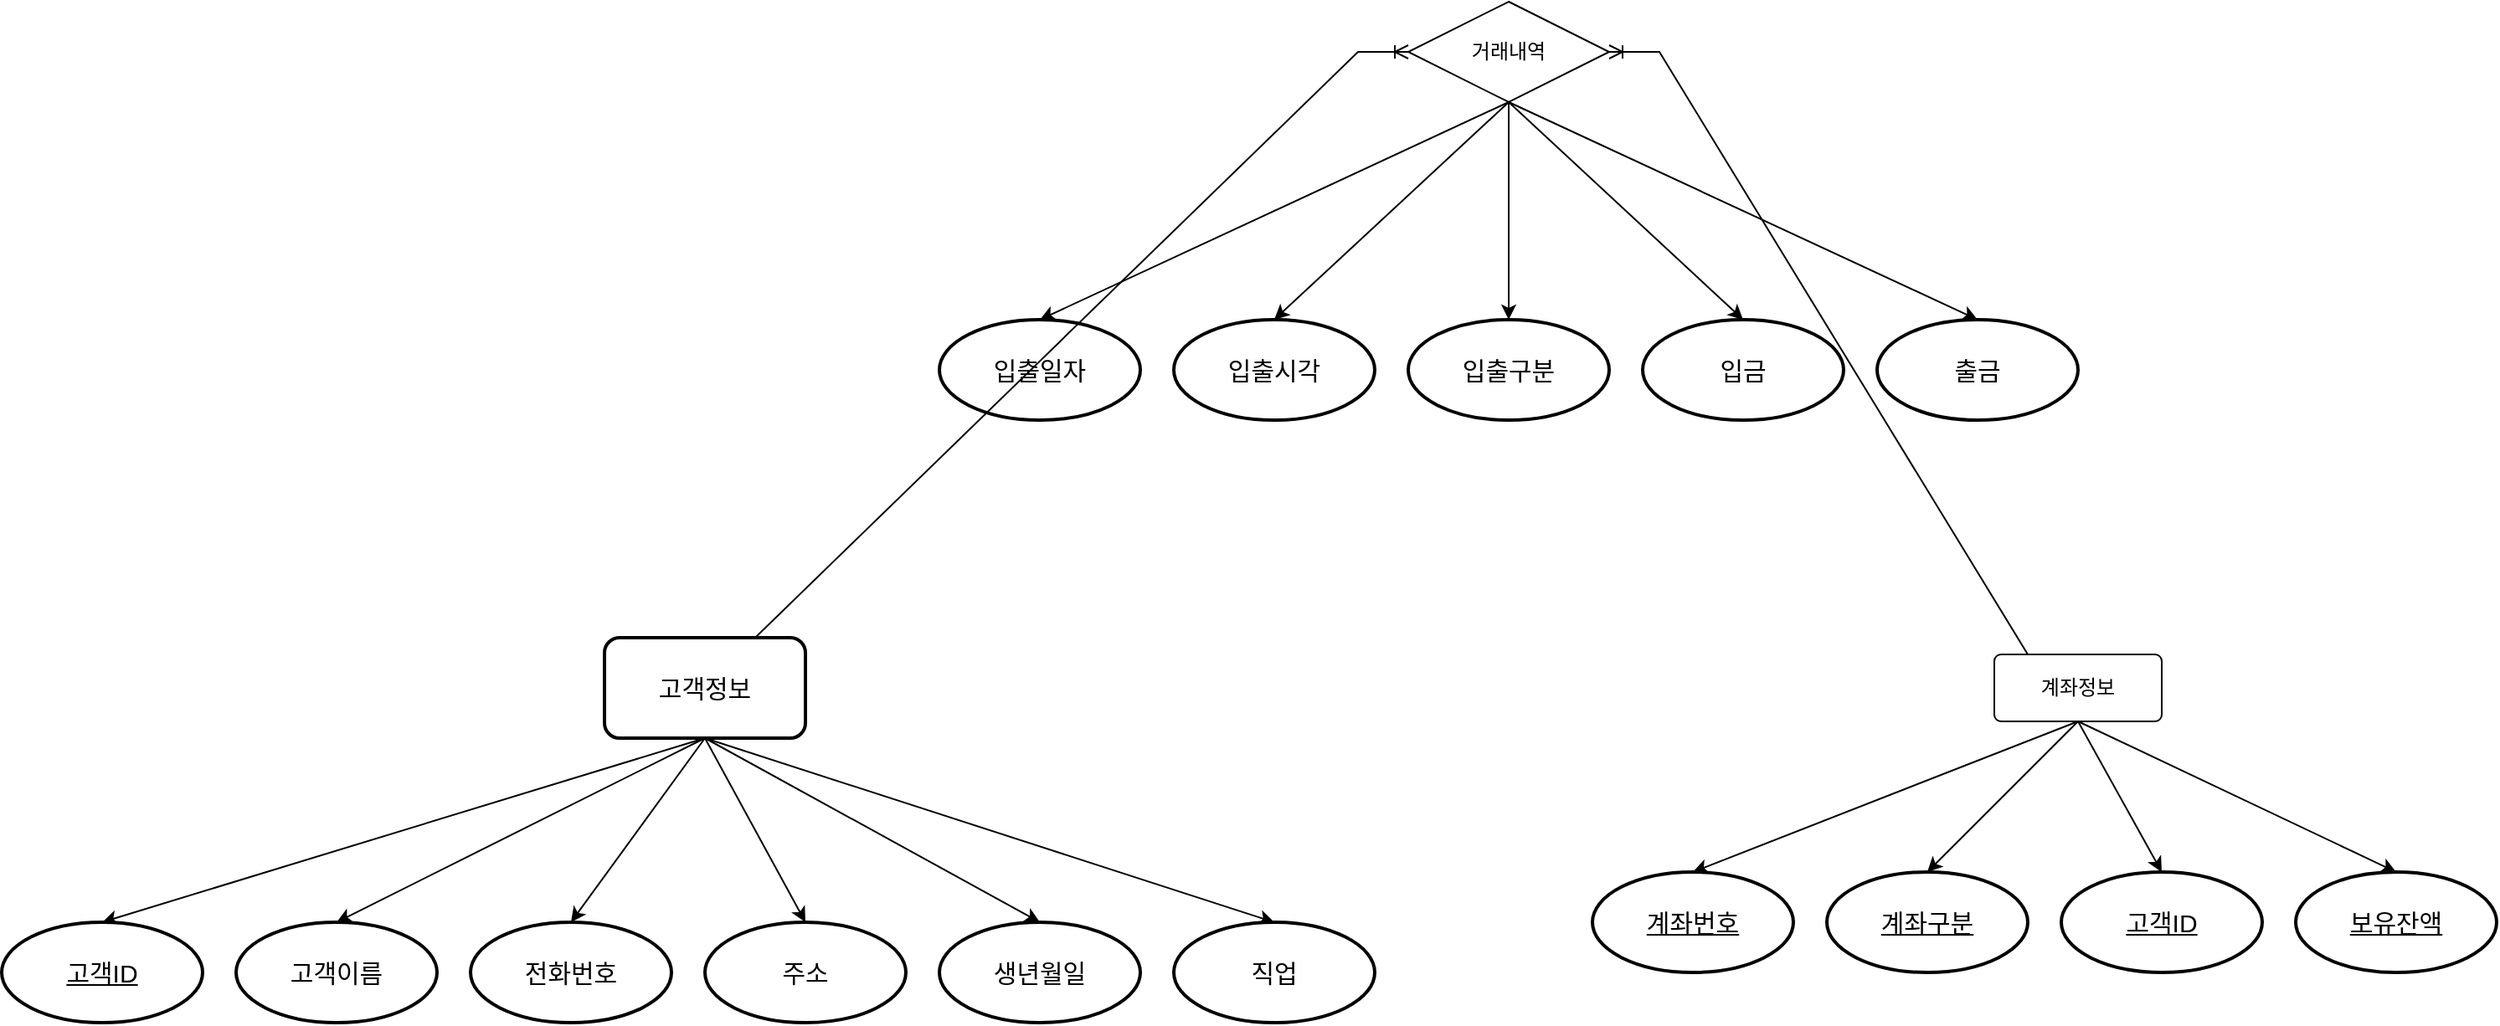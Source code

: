 <mxfile version="21.3.2" type="device">
  <diagram name="페이지-1" id="mg6GiFDDX-MGdzcQbjqu">
    <mxGraphModel dx="1584" dy="1492" grid="1" gridSize="10" guides="1" tooltips="1" connect="1" arrows="1" fold="1" page="1" pageScale="1" pageWidth="4681" pageHeight="3300" math="0" shadow="0">
      <root>
        <mxCell id="0" />
        <mxCell id="1" parent="0" />
        <mxCell id="Ig3D1qV6tiJ_f8_kMlCa-8" style="rounded=0;orthogonalLoop=1;jettySize=auto;html=1;entryX=0.5;entryY=0;entryDx=0;entryDy=0;exitX=0.5;exitY=1;exitDx=0;exitDy=0;" parent="1" source="Ig3D1qV6tiJ_f8_kMlCa-1" target="Ig3D1qV6tiJ_f8_kMlCa-3" edge="1">
          <mxGeometry relative="1" as="geometry" />
        </mxCell>
        <mxCell id="Ig3D1qV6tiJ_f8_kMlCa-9" style="rounded=0;orthogonalLoop=1;jettySize=auto;html=1;entryX=0.5;entryY=0;entryDx=0;entryDy=0;exitX=0.5;exitY=1;exitDx=0;exitDy=0;" parent="1" source="Ig3D1qV6tiJ_f8_kMlCa-1" target="Ig3D1qV6tiJ_f8_kMlCa-2" edge="1">
          <mxGeometry relative="1" as="geometry" />
        </mxCell>
        <mxCell id="Ig3D1qV6tiJ_f8_kMlCa-10" style="rounded=0;orthogonalLoop=1;jettySize=auto;html=1;entryX=0.5;entryY=0;entryDx=0;entryDy=0;exitX=0.5;exitY=1;exitDx=0;exitDy=0;" parent="1" source="Ig3D1qV6tiJ_f8_kMlCa-1" target="Ig3D1qV6tiJ_f8_kMlCa-4" edge="1">
          <mxGeometry relative="1" as="geometry" />
        </mxCell>
        <mxCell id="Ig3D1qV6tiJ_f8_kMlCa-11" style="rounded=0;orthogonalLoop=1;jettySize=auto;html=1;entryX=0.5;entryY=0;entryDx=0;entryDy=0;exitX=0.5;exitY=1;exitDx=0;exitDy=0;" parent="1" source="Ig3D1qV6tiJ_f8_kMlCa-1" target="Ig3D1qV6tiJ_f8_kMlCa-5" edge="1">
          <mxGeometry relative="1" as="geometry" />
        </mxCell>
        <mxCell id="Ig3D1qV6tiJ_f8_kMlCa-12" style="rounded=0;orthogonalLoop=1;jettySize=auto;html=1;entryX=0.5;entryY=0;entryDx=0;entryDy=0;exitX=0.5;exitY=1;exitDx=0;exitDy=0;" parent="1" source="Ig3D1qV6tiJ_f8_kMlCa-1" target="Ig3D1qV6tiJ_f8_kMlCa-6" edge="1">
          <mxGeometry relative="1" as="geometry" />
        </mxCell>
        <mxCell id="Ig3D1qV6tiJ_f8_kMlCa-13" style="rounded=0;orthogonalLoop=1;jettySize=auto;html=1;entryX=0.5;entryY=0;entryDx=0;entryDy=0;exitX=0.5;exitY=1;exitDx=0;exitDy=0;" parent="1" source="Ig3D1qV6tiJ_f8_kMlCa-1" target="Ig3D1qV6tiJ_f8_kMlCa-7" edge="1">
          <mxGeometry relative="1" as="geometry" />
        </mxCell>
        <mxCell id="Ig3D1qV6tiJ_f8_kMlCa-1" value="&lt;font style=&quot;font-size: 15px;&quot;&gt;고객정보&lt;/font&gt;" style="rounded=1;whiteSpace=wrap;html=1;strokeWidth=2;" parent="1" vertex="1">
          <mxGeometry x="370" y="470" width="120" height="60" as="geometry" />
        </mxCell>
        <mxCell id="Ig3D1qV6tiJ_f8_kMlCa-2" value="&lt;font style=&quot;font-size: 15px;&quot;&gt;고객이름&lt;/font&gt;" style="ellipse;whiteSpace=wrap;html=1;strokeWidth=2;" parent="1" vertex="1">
          <mxGeometry x="150" y="640" width="120" height="60" as="geometry" />
        </mxCell>
        <mxCell id="Ig3D1qV6tiJ_f8_kMlCa-3" value="&lt;u&gt;&lt;font style=&quot;font-size: 15px;&quot;&gt;고객ID&lt;/font&gt;&lt;/u&gt;" style="ellipse;whiteSpace=wrap;html=1;strokeWidth=2;" parent="1" vertex="1">
          <mxGeometry x="10" y="640" width="120" height="60" as="geometry" />
        </mxCell>
        <mxCell id="Ig3D1qV6tiJ_f8_kMlCa-4" value="&lt;font style=&quot;font-size: 15px;&quot;&gt;전화번호&lt;br&gt;&lt;/font&gt;" style="ellipse;whiteSpace=wrap;html=1;strokeWidth=2;" parent="1" vertex="1">
          <mxGeometry x="290" y="640" width="120" height="60" as="geometry" />
        </mxCell>
        <mxCell id="Ig3D1qV6tiJ_f8_kMlCa-5" value="&lt;font style=&quot;font-size: 15px;&quot;&gt;주소&lt;br&gt;&lt;/font&gt;" style="ellipse;whiteSpace=wrap;html=1;strokeWidth=2;" parent="1" vertex="1">
          <mxGeometry x="430" y="640" width="120" height="60" as="geometry" />
        </mxCell>
        <mxCell id="Ig3D1qV6tiJ_f8_kMlCa-6" value="&lt;font style=&quot;font-size: 15px;&quot;&gt;생년월일&lt;/font&gt;" style="ellipse;whiteSpace=wrap;html=1;strokeWidth=2;" parent="1" vertex="1">
          <mxGeometry x="570" y="640" width="120" height="60" as="geometry" />
        </mxCell>
        <mxCell id="Ig3D1qV6tiJ_f8_kMlCa-7" value="&lt;font style=&quot;font-size: 15px;&quot;&gt;직업&lt;br&gt;&lt;/font&gt;" style="ellipse;whiteSpace=wrap;html=1;strokeWidth=2;" parent="1" vertex="1">
          <mxGeometry x="710" y="640" width="120" height="60" as="geometry" />
        </mxCell>
        <mxCell id="Ig3D1qV6tiJ_f8_kMlCa-15" value="&lt;u&gt;&lt;font style=&quot;font-size: 15px;&quot;&gt;계좌번호&lt;br&gt;&lt;/font&gt;&lt;/u&gt;" style="ellipse;whiteSpace=wrap;html=1;strokeWidth=2;" parent="1" vertex="1">
          <mxGeometry x="960" y="610" width="120" height="60" as="geometry" />
        </mxCell>
        <mxCell id="Ig3D1qV6tiJ_f8_kMlCa-16" value="&lt;font style=&quot;font-size: 15px;&quot;&gt;입출일자&lt;/font&gt;" style="ellipse;whiteSpace=wrap;html=1;strokeWidth=2;" parent="1" vertex="1">
          <mxGeometry x="570" y="280" width="120" height="60" as="geometry" />
        </mxCell>
        <mxCell id="Ig3D1qV6tiJ_f8_kMlCa-17" value="&lt;font style=&quot;font-size: 15px;&quot;&gt;입출시각&lt;/font&gt;" style="ellipse;whiteSpace=wrap;html=1;strokeWidth=2;" parent="1" vertex="1">
          <mxGeometry x="710" y="280" width="120" height="60" as="geometry" />
        </mxCell>
        <mxCell id="Ig3D1qV6tiJ_f8_kMlCa-18" value="&lt;font style=&quot;font-size: 15px;&quot;&gt;입금&lt;/font&gt;" style="ellipse;whiteSpace=wrap;html=1;strokeWidth=2;" parent="1" vertex="1">
          <mxGeometry x="990" y="280" width="120" height="60" as="geometry" />
        </mxCell>
        <mxCell id="Ig3D1qV6tiJ_f8_kMlCa-19" value="&lt;span style=&quot;font-size: 15px;&quot;&gt;입출구분&lt;/span&gt;" style="ellipse;whiteSpace=wrap;html=1;strokeWidth=2;" parent="1" vertex="1">
          <mxGeometry x="850" y="280" width="120" height="60" as="geometry" />
        </mxCell>
        <mxCell id="Ig3D1qV6tiJ_f8_kMlCa-20" value="&lt;font style=&quot;font-size: 15px;&quot;&gt;출금&lt;br&gt;&lt;/font&gt;" style="ellipse;whiteSpace=wrap;html=1;strokeWidth=2;" parent="1" vertex="1">
          <mxGeometry x="1130" y="280" width="120" height="60" as="geometry" />
        </mxCell>
        <mxCell id="Ig3D1qV6tiJ_f8_kMlCa-21" style="rounded=0;orthogonalLoop=1;jettySize=auto;html=1;entryX=0.5;entryY=0;entryDx=0;entryDy=0;exitX=0.5;exitY=1;exitDx=0;exitDy=0;" parent="1" source="hK0lhjyO3-UZCfzhzZS_-3" target="Ig3D1qV6tiJ_f8_kMlCa-15" edge="1">
          <mxGeometry relative="1" as="geometry">
            <mxPoint x="1250" y="520" as="sourcePoint" />
            <mxPoint x="880" y="560" as="targetPoint" />
          </mxGeometry>
        </mxCell>
        <mxCell id="Ig3D1qV6tiJ_f8_kMlCa-23" style="rounded=0;orthogonalLoop=1;jettySize=auto;html=1;entryX=0.5;entryY=0;entryDx=0;entryDy=0;exitX=0.5;exitY=1;exitDx=0;exitDy=0;" parent="1" source="hK0lhjyO3-UZCfzhzZS_-1" target="Ig3D1qV6tiJ_f8_kMlCa-16" edge="1">
          <mxGeometry relative="1" as="geometry">
            <mxPoint x="850" y="190" as="sourcePoint" />
            <mxPoint x="500" y="290" as="targetPoint" />
          </mxGeometry>
        </mxCell>
        <mxCell id="Ig3D1qV6tiJ_f8_kMlCa-24" style="rounded=0;orthogonalLoop=1;jettySize=auto;html=1;entryX=0.5;entryY=0;entryDx=0;entryDy=0;exitX=0.5;exitY=1;exitDx=0;exitDy=0;" parent="1" source="hK0lhjyO3-UZCfzhzZS_-1" target="Ig3D1qV6tiJ_f8_kMlCa-19" edge="1">
          <mxGeometry relative="1" as="geometry">
            <mxPoint x="850" y="190" as="sourcePoint" />
            <mxPoint x="450" y="190" as="targetPoint" />
          </mxGeometry>
        </mxCell>
        <mxCell id="Ig3D1qV6tiJ_f8_kMlCa-25" style="rounded=0;orthogonalLoop=1;jettySize=auto;html=1;entryX=0.5;entryY=0;entryDx=0;entryDy=0;exitX=0.5;exitY=1;exitDx=0;exitDy=0;" parent="1" source="hK0lhjyO3-UZCfzhzZS_-1" target="Ig3D1qV6tiJ_f8_kMlCa-17" edge="1">
          <mxGeometry relative="1" as="geometry">
            <mxPoint x="850" y="190" as="sourcePoint" />
            <mxPoint x="610" y="520" as="targetPoint" />
          </mxGeometry>
        </mxCell>
        <mxCell id="Ig3D1qV6tiJ_f8_kMlCa-26" style="rounded=0;orthogonalLoop=1;jettySize=auto;html=1;entryX=0.5;entryY=0;entryDx=0;entryDy=0;exitX=0.5;exitY=1;exitDx=0;exitDy=0;" parent="1" source="hK0lhjyO3-UZCfzhzZS_-1" target="Ig3D1qV6tiJ_f8_kMlCa-20" edge="1">
          <mxGeometry relative="1" as="geometry">
            <mxPoint x="850" y="190" as="sourcePoint" />
            <mxPoint x="530" y="320" as="targetPoint" />
          </mxGeometry>
        </mxCell>
        <mxCell id="Ig3D1qV6tiJ_f8_kMlCa-27" style="rounded=0;orthogonalLoop=1;jettySize=auto;html=1;entryX=0.5;entryY=0;entryDx=0;entryDy=0;exitX=0.5;exitY=1;exitDx=0;exitDy=0;" parent="1" source="hK0lhjyO3-UZCfzhzZS_-1" target="Ig3D1qV6tiJ_f8_kMlCa-18" edge="1">
          <mxGeometry relative="1" as="geometry">
            <mxPoint x="850" y="190" as="sourcePoint" />
            <mxPoint x="920" y="290" as="targetPoint" />
          </mxGeometry>
        </mxCell>
        <mxCell id="hK0lhjyO3-UZCfzhzZS_-1" value="거래내역" style="shape=rhombus;perimeter=rhombusPerimeter;whiteSpace=wrap;html=1;align=center;" vertex="1" parent="1">
          <mxGeometry x="850" y="90" width="120" height="60" as="geometry" />
        </mxCell>
        <mxCell id="hK0lhjyO3-UZCfzhzZS_-3" value="계좌정보" style="rounded=1;arcSize=10;whiteSpace=wrap;html=1;align=center;" vertex="1" parent="1">
          <mxGeometry x="1200" y="480" width="100" height="40" as="geometry" />
        </mxCell>
        <mxCell id="hK0lhjyO3-UZCfzhzZS_-4" value="" style="edgeStyle=entityRelationEdgeStyle;fontSize=12;html=1;endArrow=ERoneToMany;rounded=0;entryX=0;entryY=0.5;entryDx=0;entryDy=0;exitX=0.5;exitY=0;exitDx=0;exitDy=0;" edge="1" parent="1" source="Ig3D1qV6tiJ_f8_kMlCa-1" target="hK0lhjyO3-UZCfzhzZS_-1">
          <mxGeometry width="100" height="100" relative="1" as="geometry">
            <mxPoint x="810" y="870" as="sourcePoint" />
            <mxPoint x="910" y="770" as="targetPoint" />
          </mxGeometry>
        </mxCell>
        <mxCell id="hK0lhjyO3-UZCfzhzZS_-5" value="" style="edgeStyle=entityRelationEdgeStyle;fontSize=12;html=1;endArrow=ERoneToMany;rounded=0;entryX=1;entryY=0.5;entryDx=0;entryDy=0;exitX=0.5;exitY=0;exitDx=0;exitDy=0;" edge="1" parent="1" source="hK0lhjyO3-UZCfzhzZS_-3" target="hK0lhjyO3-UZCfzhzZS_-1">
          <mxGeometry width="100" height="100" relative="1" as="geometry">
            <mxPoint x="840" y="730" as="sourcePoint" />
            <mxPoint x="940" y="630" as="targetPoint" />
          </mxGeometry>
        </mxCell>
        <mxCell id="hK0lhjyO3-UZCfzhzZS_-6" value="&lt;u&gt;&lt;font style=&quot;font-size: 15px;&quot;&gt;계좌구분&lt;br&gt;&lt;/font&gt;&lt;/u&gt;" style="ellipse;whiteSpace=wrap;html=1;strokeWidth=2;" vertex="1" parent="1">
          <mxGeometry x="1100" y="610" width="120" height="60" as="geometry" />
        </mxCell>
        <mxCell id="hK0lhjyO3-UZCfzhzZS_-8" value="&lt;u&gt;&lt;font style=&quot;font-size: 15px;&quot;&gt;고객ID&lt;br&gt;&lt;/font&gt;&lt;/u&gt;" style="ellipse;whiteSpace=wrap;html=1;strokeWidth=2;" vertex="1" parent="1">
          <mxGeometry x="1240" y="610" width="120" height="60" as="geometry" />
        </mxCell>
        <mxCell id="hK0lhjyO3-UZCfzhzZS_-9" value="&lt;u&gt;&lt;font style=&quot;font-size: 15px;&quot;&gt;보유잔액&lt;br&gt;&lt;/font&gt;&lt;/u&gt;" style="ellipse;whiteSpace=wrap;html=1;strokeWidth=2;" vertex="1" parent="1">
          <mxGeometry x="1380" y="610" width="120" height="60" as="geometry" />
        </mxCell>
        <mxCell id="hK0lhjyO3-UZCfzhzZS_-10" style="rounded=0;orthogonalLoop=1;jettySize=auto;html=1;entryX=0.5;entryY=0;entryDx=0;entryDy=0;exitX=0.5;exitY=1;exitDx=0;exitDy=0;" edge="1" parent="1" source="hK0lhjyO3-UZCfzhzZS_-3" target="hK0lhjyO3-UZCfzhzZS_-6">
          <mxGeometry relative="1" as="geometry">
            <mxPoint x="1160" y="550" as="sourcePoint" />
            <mxPoint x="1050" y="640" as="targetPoint" />
          </mxGeometry>
        </mxCell>
        <mxCell id="hK0lhjyO3-UZCfzhzZS_-11" style="rounded=0;orthogonalLoop=1;jettySize=auto;html=1;entryX=0.5;entryY=0;entryDx=0;entryDy=0;exitX=0.5;exitY=1;exitDx=0;exitDy=0;" edge="1" parent="1" source="hK0lhjyO3-UZCfzhzZS_-3" target="hK0lhjyO3-UZCfzhzZS_-9">
          <mxGeometry relative="1" as="geometry">
            <mxPoint x="1470" y="500" as="sourcePoint" />
            <mxPoint x="1360" y="590" as="targetPoint" />
          </mxGeometry>
        </mxCell>
        <mxCell id="hK0lhjyO3-UZCfzhzZS_-12" style="rounded=0;orthogonalLoop=1;jettySize=auto;html=1;entryX=0.5;entryY=0;entryDx=0;entryDy=0;exitX=0.5;exitY=1;exitDx=0;exitDy=0;" edge="1" parent="1" source="hK0lhjyO3-UZCfzhzZS_-3" target="hK0lhjyO3-UZCfzhzZS_-8">
          <mxGeometry relative="1" as="geometry">
            <mxPoint x="1160" y="550" as="sourcePoint" />
            <mxPoint x="1050" y="640" as="targetPoint" />
          </mxGeometry>
        </mxCell>
      </root>
    </mxGraphModel>
  </diagram>
</mxfile>
